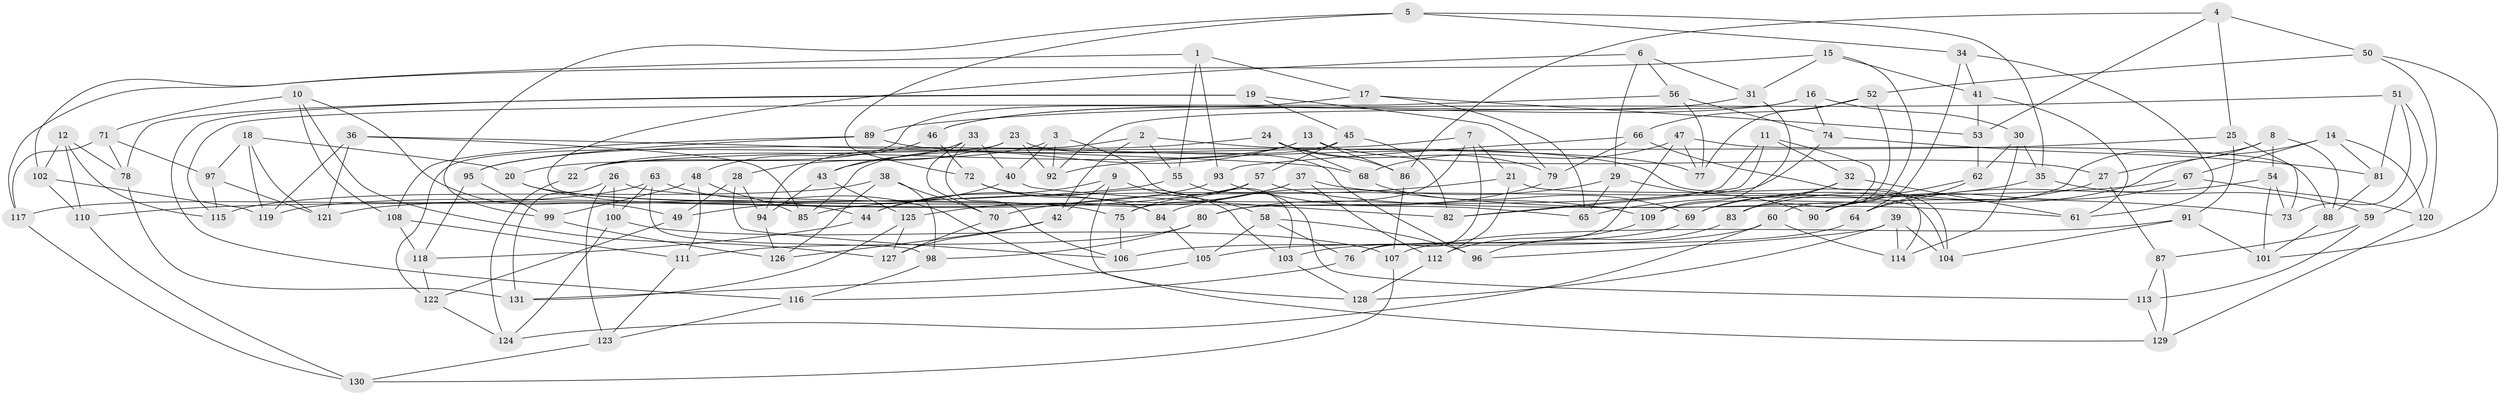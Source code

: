 // coarse degree distribution, {4: 0.4418604651162791, 6: 0.46511627906976744, 3: 0.03488372093023256, 5: 0.05813953488372093}
// Generated by graph-tools (version 1.1) at 2025/42/03/06/25 10:42:19]
// undirected, 131 vertices, 262 edges
graph export_dot {
graph [start="1"]
  node [color=gray90,style=filled];
  1;
  2;
  3;
  4;
  5;
  6;
  7;
  8;
  9;
  10;
  11;
  12;
  13;
  14;
  15;
  16;
  17;
  18;
  19;
  20;
  21;
  22;
  23;
  24;
  25;
  26;
  27;
  28;
  29;
  30;
  31;
  32;
  33;
  34;
  35;
  36;
  37;
  38;
  39;
  40;
  41;
  42;
  43;
  44;
  45;
  46;
  47;
  48;
  49;
  50;
  51;
  52;
  53;
  54;
  55;
  56;
  57;
  58;
  59;
  60;
  61;
  62;
  63;
  64;
  65;
  66;
  67;
  68;
  69;
  70;
  71;
  72;
  73;
  74;
  75;
  76;
  77;
  78;
  79;
  80;
  81;
  82;
  83;
  84;
  85;
  86;
  87;
  88;
  89;
  90;
  91;
  92;
  93;
  94;
  95;
  96;
  97;
  98;
  99;
  100;
  101;
  102;
  103;
  104;
  105;
  106;
  107;
  108;
  109;
  110;
  111;
  112;
  113;
  114;
  115;
  116;
  117;
  118;
  119;
  120;
  121;
  122;
  123;
  124;
  125;
  126;
  127;
  128;
  129;
  130;
  131;
  1 -- 93;
  1 -- 102;
  1 -- 17;
  1 -- 55;
  2 -- 94;
  2 -- 42;
  2 -- 55;
  2 -- 77;
  3 -- 103;
  3 -- 92;
  3 -- 20;
  3 -- 40;
  4 -- 50;
  4 -- 86;
  4 -- 25;
  4 -- 53;
  5 -- 34;
  5 -- 35;
  5 -- 99;
  5 -- 72;
  6 -- 56;
  6 -- 31;
  6 -- 84;
  6 -- 29;
  7 -- 21;
  7 -- 22;
  7 -- 76;
  7 -- 75;
  8 -- 88;
  8 -- 27;
  8 -- 109;
  8 -- 54;
  9 -- 128;
  9 -- 58;
  9 -- 44;
  9 -- 42;
  10 -- 127;
  10 -- 108;
  10 -- 71;
  10 -- 49;
  11 -- 80;
  11 -- 32;
  11 -- 82;
  11 -- 83;
  12 -- 78;
  12 -- 110;
  12 -- 102;
  12 -- 115;
  13 -- 86;
  13 -- 43;
  13 -- 22;
  13 -- 27;
  14 -- 83;
  14 -- 67;
  14 -- 81;
  14 -- 120;
  15 -- 41;
  15 -- 90;
  15 -- 117;
  15 -- 31;
  16 -- 74;
  16 -- 46;
  16 -- 92;
  16 -- 30;
  17 -- 22;
  17 -- 53;
  17 -- 65;
  18 -- 119;
  18 -- 97;
  18 -- 20;
  18 -- 121;
  19 -- 79;
  19 -- 78;
  19 -- 116;
  19 -- 45;
  20 -- 44;
  20 -- 75;
  21 -- 112;
  21 -- 70;
  21 -- 104;
  22 -- 124;
  23 -- 92;
  23 -- 28;
  23 -- 122;
  23 -- 96;
  24 -- 86;
  24 -- 95;
  24 -- 79;
  24 -- 68;
  25 -- 73;
  25 -- 92;
  25 -- 91;
  26 -- 131;
  26 -- 100;
  26 -- 65;
  26 -- 123;
  27 -- 87;
  27 -- 69;
  28 -- 94;
  28 -- 106;
  28 -- 49;
  29 -- 84;
  29 -- 65;
  29 -- 90;
  30 -- 62;
  30 -- 35;
  30 -- 114;
  31 -- 46;
  31 -- 109;
  32 -- 83;
  32 -- 61;
  32 -- 69;
  33 -- 70;
  33 -- 106;
  33 -- 43;
  33 -- 40;
  34 -- 41;
  34 -- 61;
  34 -- 64;
  35 -- 59;
  35 -- 65;
  36 -- 68;
  36 -- 121;
  36 -- 85;
  36 -- 119;
  37 -- 112;
  37 -- 44;
  37 -- 125;
  37 -- 73;
  38 -- 115;
  38 -- 126;
  38 -- 98;
  38 -- 70;
  39 -- 114;
  39 -- 128;
  39 -- 96;
  39 -- 104;
  40 -- 82;
  40 -- 49;
  41 -- 53;
  41 -- 61;
  42 -- 126;
  42 -- 127;
  43 -- 125;
  43 -- 94;
  44 -- 118;
  45 -- 57;
  45 -- 82;
  45 -- 85;
  46 -- 48;
  46 -- 72;
  47 -- 77;
  47 -- 76;
  47 -- 68;
  47 -- 88;
  48 -- 99;
  48 -- 111;
  48 -- 85;
  49 -- 122;
  50 -- 120;
  50 -- 101;
  50 -- 52;
  51 -- 81;
  51 -- 73;
  51 -- 59;
  51 -- 89;
  52 -- 66;
  52 -- 60;
  52 -- 77;
  53 -- 62;
  54 -- 64;
  54 -- 73;
  54 -- 101;
  55 -- 110;
  55 -- 113;
  56 -- 74;
  56 -- 115;
  56 -- 77;
  57 -- 61;
  57 -- 75;
  57 -- 121;
  58 -- 76;
  58 -- 96;
  58 -- 105;
  59 -- 113;
  59 -- 87;
  60 -- 114;
  60 -- 106;
  60 -- 124;
  62 -- 64;
  62 -- 90;
  63 -- 98;
  63 -- 117;
  63 -- 129;
  63 -- 100;
  64 -- 103;
  66 -- 93;
  66 -- 79;
  66 -- 114;
  67 -- 120;
  67 -- 90;
  67 -- 85;
  68 -- 69;
  69 -- 105;
  70 -- 127;
  71 -- 78;
  71 -- 97;
  71 -- 117;
  72 -- 103;
  72 -- 84;
  74 -- 82;
  74 -- 81;
  75 -- 106;
  76 -- 116;
  78 -- 131;
  79 -- 80;
  80 -- 98;
  80 -- 111;
  81 -- 88;
  83 -- 96;
  84 -- 105;
  86 -- 107;
  87 -- 113;
  87 -- 129;
  88 -- 101;
  89 -- 104;
  89 -- 95;
  89 -- 108;
  91 -- 104;
  91 -- 107;
  91 -- 101;
  93 -- 119;
  93 -- 109;
  94 -- 126;
  95 -- 99;
  95 -- 118;
  97 -- 121;
  97 -- 115;
  98 -- 116;
  99 -- 126;
  100 -- 124;
  100 -- 107;
  102 -- 110;
  102 -- 119;
  103 -- 128;
  105 -- 131;
  107 -- 130;
  108 -- 118;
  108 -- 111;
  109 -- 112;
  110 -- 130;
  111 -- 123;
  112 -- 128;
  113 -- 129;
  116 -- 123;
  117 -- 130;
  118 -- 122;
  120 -- 129;
  122 -- 124;
  123 -- 130;
  125 -- 131;
  125 -- 127;
}
